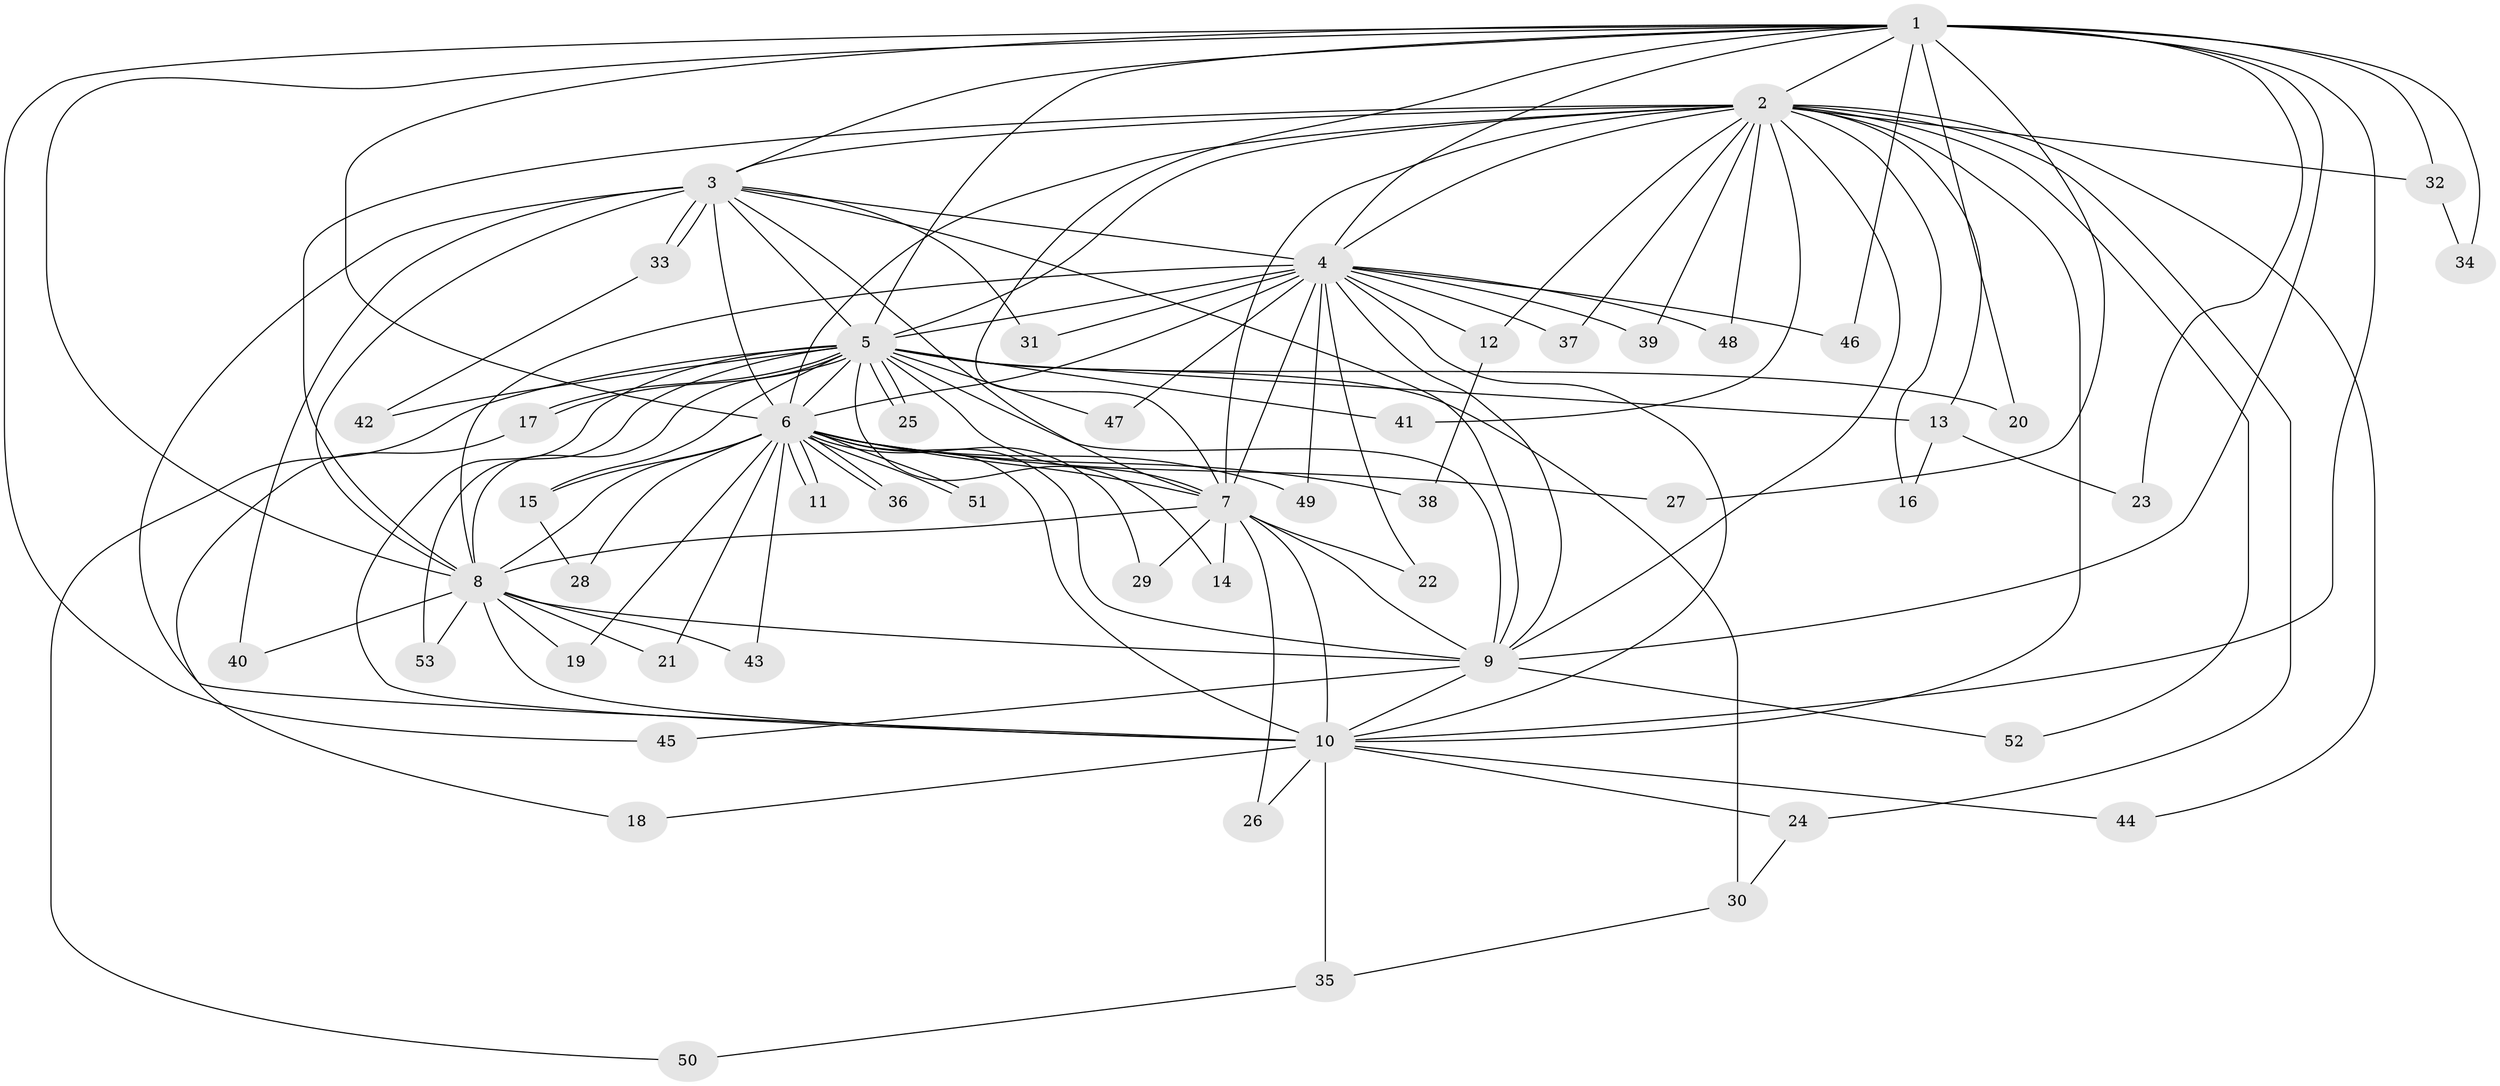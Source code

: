 // Generated by graph-tools (version 1.1) at 2025/43/03/09/25 04:43:26]
// undirected, 53 vertices, 131 edges
graph export_dot {
graph [start="1"]
  node [color=gray90,style=filled];
  1;
  2;
  3;
  4;
  5;
  6;
  7;
  8;
  9;
  10;
  11;
  12;
  13;
  14;
  15;
  16;
  17;
  18;
  19;
  20;
  21;
  22;
  23;
  24;
  25;
  26;
  27;
  28;
  29;
  30;
  31;
  32;
  33;
  34;
  35;
  36;
  37;
  38;
  39;
  40;
  41;
  42;
  43;
  44;
  45;
  46;
  47;
  48;
  49;
  50;
  51;
  52;
  53;
  1 -- 2;
  1 -- 3;
  1 -- 4;
  1 -- 5;
  1 -- 6;
  1 -- 7;
  1 -- 8;
  1 -- 9;
  1 -- 10;
  1 -- 20;
  1 -- 23;
  1 -- 27;
  1 -- 32;
  1 -- 34;
  1 -- 45;
  1 -- 46;
  2 -- 3;
  2 -- 4;
  2 -- 5;
  2 -- 6;
  2 -- 7;
  2 -- 8;
  2 -- 9;
  2 -- 10;
  2 -- 12;
  2 -- 13;
  2 -- 16;
  2 -- 24;
  2 -- 32;
  2 -- 37;
  2 -- 39;
  2 -- 41;
  2 -- 44;
  2 -- 48;
  2 -- 52;
  3 -- 4;
  3 -- 5;
  3 -- 6;
  3 -- 7;
  3 -- 8;
  3 -- 9;
  3 -- 10;
  3 -- 31;
  3 -- 33;
  3 -- 33;
  3 -- 40;
  4 -- 5;
  4 -- 6;
  4 -- 7;
  4 -- 8;
  4 -- 9;
  4 -- 10;
  4 -- 12;
  4 -- 22;
  4 -- 31;
  4 -- 37;
  4 -- 39;
  4 -- 46;
  4 -- 47;
  4 -- 48;
  4 -- 49;
  5 -- 6;
  5 -- 7;
  5 -- 8;
  5 -- 9;
  5 -- 10;
  5 -- 13;
  5 -- 14;
  5 -- 15;
  5 -- 17;
  5 -- 17;
  5 -- 20;
  5 -- 25;
  5 -- 25;
  5 -- 30;
  5 -- 41;
  5 -- 42;
  5 -- 47;
  5 -- 50;
  5 -- 53;
  6 -- 7;
  6 -- 8;
  6 -- 9;
  6 -- 10;
  6 -- 11;
  6 -- 11;
  6 -- 15;
  6 -- 19;
  6 -- 21;
  6 -- 27;
  6 -- 28;
  6 -- 29;
  6 -- 36;
  6 -- 36;
  6 -- 38;
  6 -- 43;
  6 -- 49;
  6 -- 51;
  6 -- 51;
  7 -- 8;
  7 -- 9;
  7 -- 10;
  7 -- 14;
  7 -- 22;
  7 -- 26;
  7 -- 29;
  8 -- 9;
  8 -- 10;
  8 -- 19;
  8 -- 21;
  8 -- 40;
  8 -- 43;
  8 -- 53;
  9 -- 10;
  9 -- 45;
  9 -- 52;
  10 -- 18;
  10 -- 24;
  10 -- 26;
  10 -- 35;
  10 -- 44;
  12 -- 38;
  13 -- 16;
  13 -- 23;
  15 -- 28;
  17 -- 18;
  24 -- 30;
  30 -- 35;
  32 -- 34;
  33 -- 42;
  35 -- 50;
}
